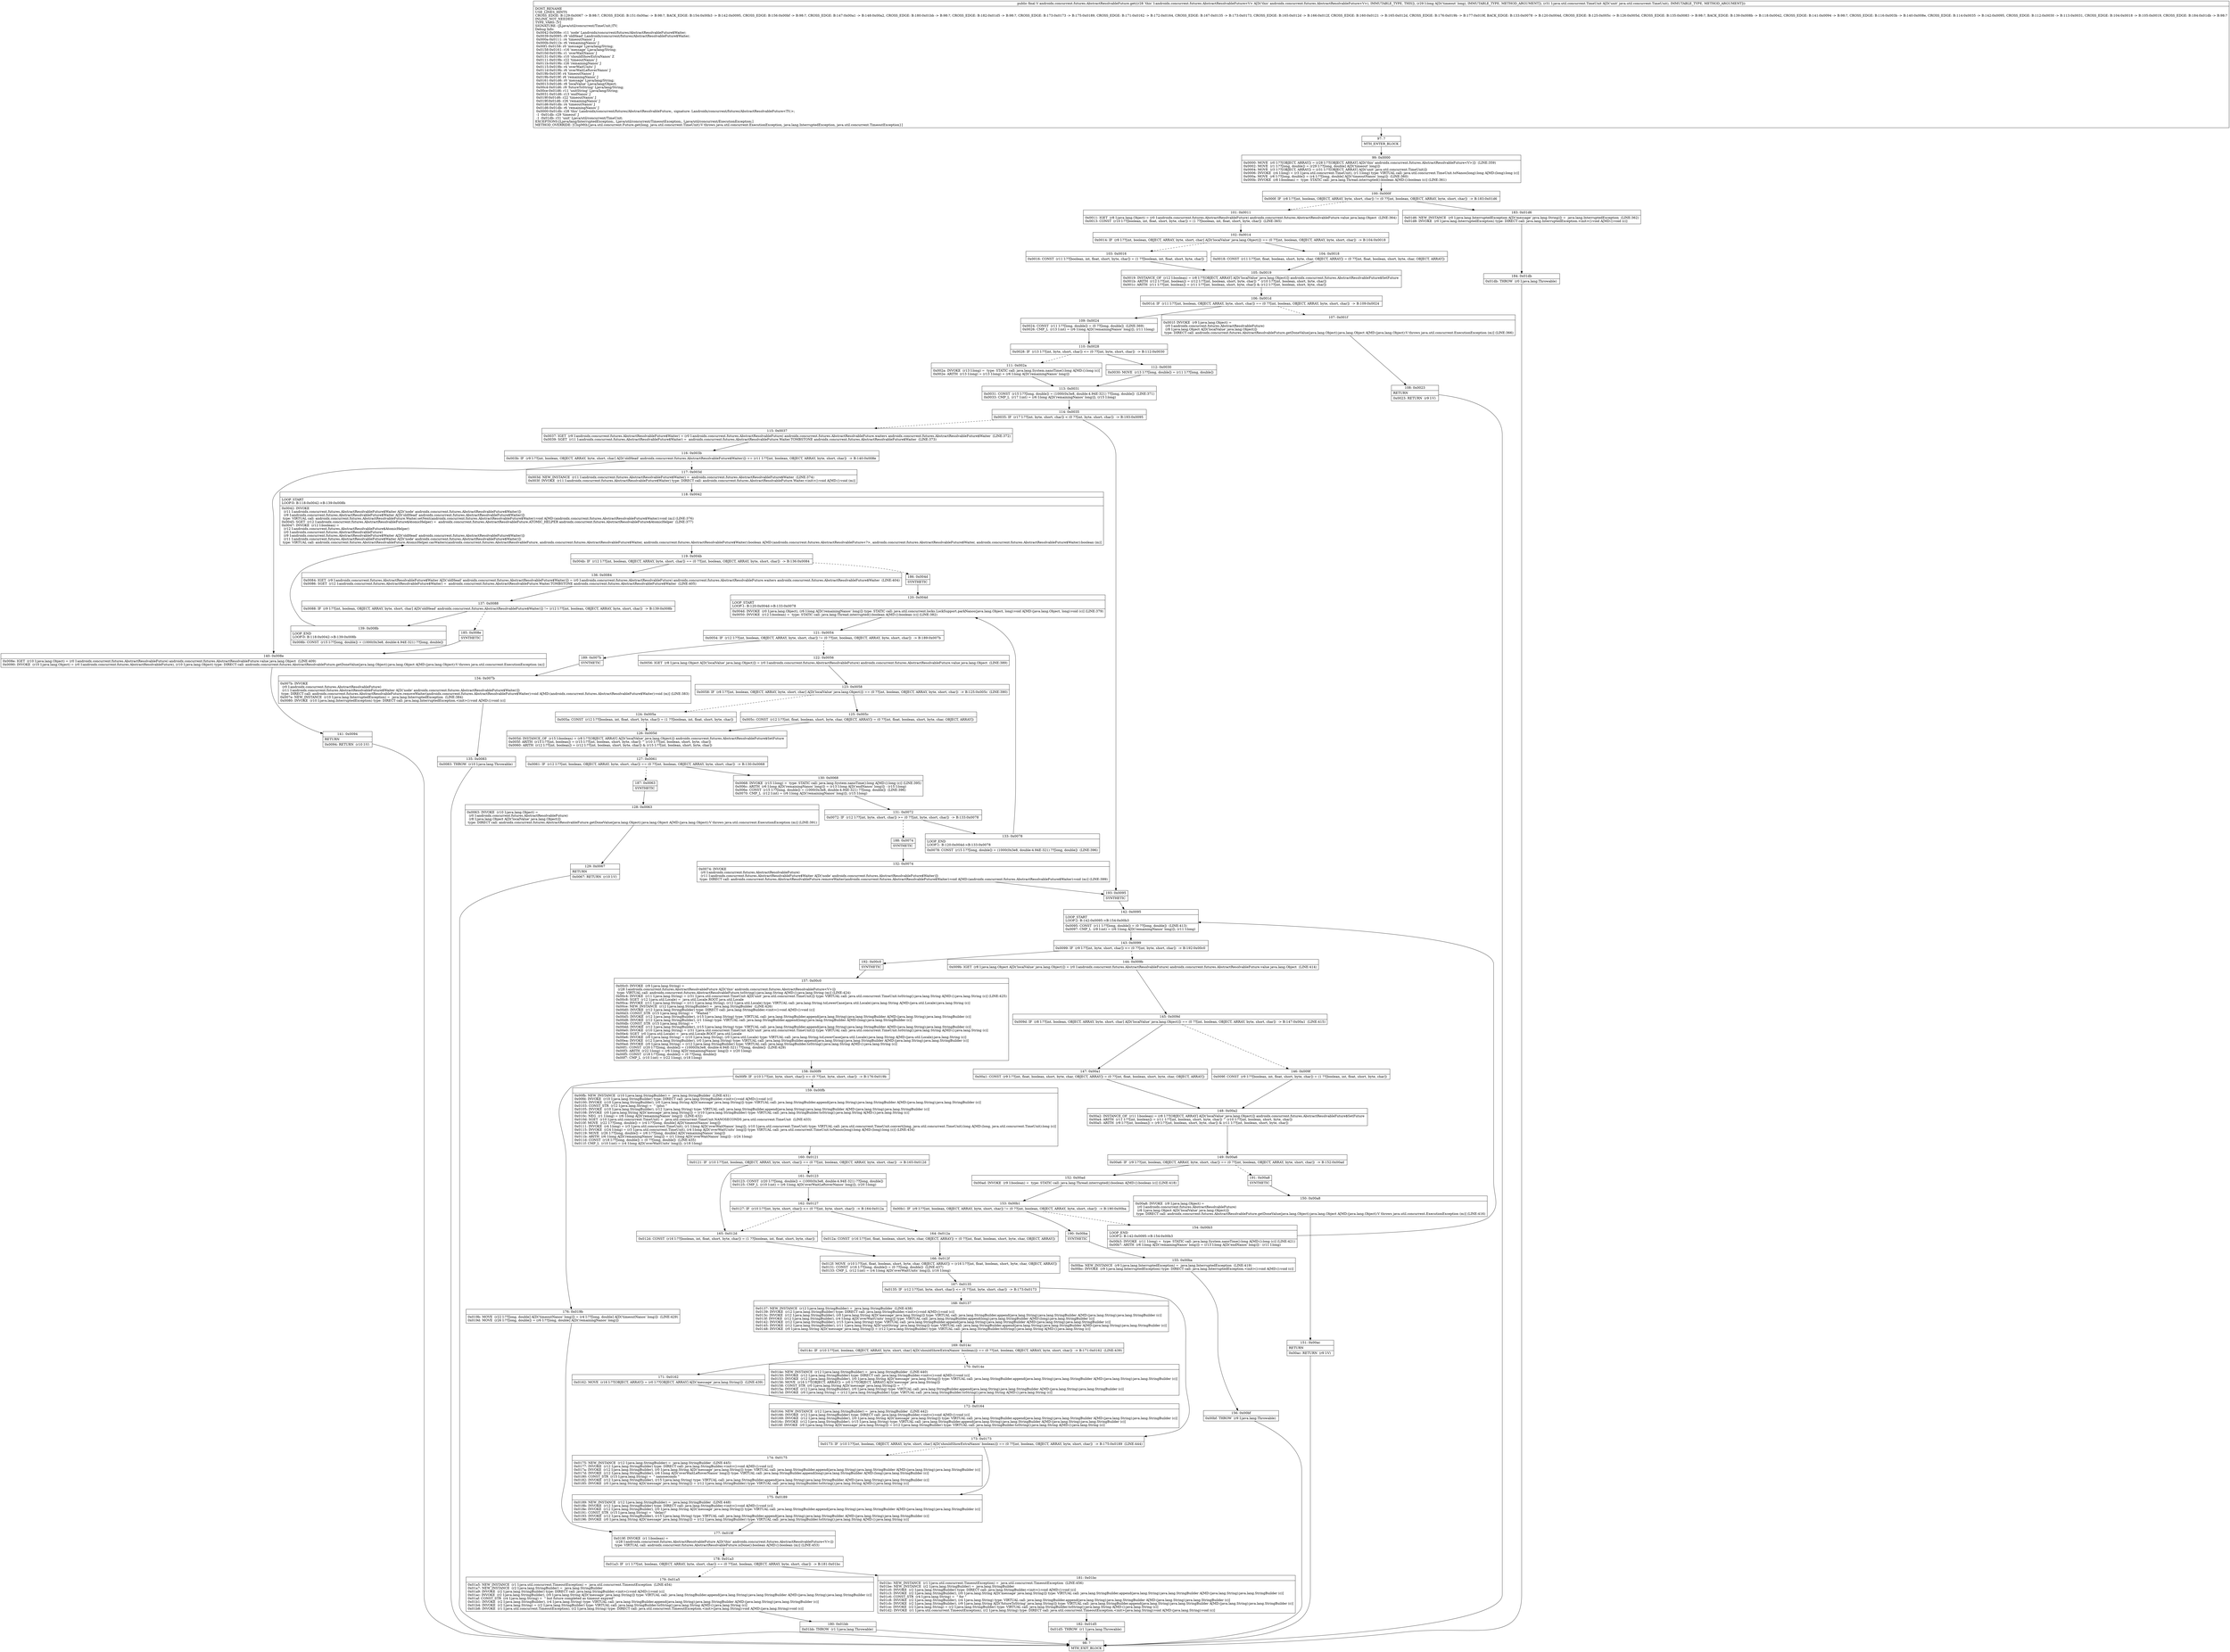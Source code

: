 digraph "CFG forandroidx.concurrent.futures.AbstractResolvableFuture.get(JLjava\/util\/concurrent\/TimeUnit;)Ljava\/lang\/Object;" {
Node_97 [shape=record,label="{97\:\ ?|MTH_ENTER_BLOCK\l}"];
Node_99 [shape=record,label="{99\:\ 0x0000|0x0000: MOVE  (r0 I:??[OBJECT, ARRAY]) = (r28 I:??[OBJECT, ARRAY] A[D('this' androidx.concurrent.futures.AbstractResolvableFuture\<V\>)])  (LINE:359)\l0x0002: MOVE  (r1 I:??[long, double]) = (r29 I:??[long, double] A[D('timeout' long)]) \l0x0004: MOVE  (r3 I:??[OBJECT, ARRAY]) = (r31 I:??[OBJECT, ARRAY] A[D('unit' java.util.concurrent.TimeUnit)]) \l0x0006: INVOKE  (r4 I:long) = (r3 I:java.util.concurrent.TimeUnit), (r1 I:long) type: VIRTUAL call: java.util.concurrent.TimeUnit.toNanos(long):long A[MD:(long):long (c)]\l0x000a: MOVE  (r6 I:??[long, double]) = (r4 I:??[long, double] A[D('timeoutNanos' long)])  (LINE:360)\l0x000b: INVOKE  (r8 I:boolean) =  type: STATIC call: java.lang.Thread.interrupted():boolean A[MD:():boolean (c)] (LINE:361)\l}"];
Node_100 [shape=record,label="{100\:\ 0x000f|0x000f: IF  (r8 I:??[int, boolean, OBJECT, ARRAY, byte, short, char]) != (0 ??[int, boolean, OBJECT, ARRAY, byte, short, char])  \-\> B:183:0x01d6 \l}"];
Node_101 [shape=record,label="{101\:\ 0x0011|0x0011: IGET  (r8 I:java.lang.Object) = (r0 I:androidx.concurrent.futures.AbstractResolvableFuture) androidx.concurrent.futures.AbstractResolvableFuture.value java.lang.Object  (LINE:364)\l0x0013: CONST  (r10 I:??[boolean, int, float, short, byte, char]) = (1 ??[boolean, int, float, short, byte, char])  (LINE:365)\l}"];
Node_102 [shape=record,label="{102\:\ 0x0014|0x0014: IF  (r8 I:??[int, boolean, OBJECT, ARRAY, byte, short, char] A[D('localValue' java.lang.Object)]) == (0 ??[int, boolean, OBJECT, ARRAY, byte, short, char])  \-\> B:104:0x0018 \l}"];
Node_103 [shape=record,label="{103\:\ 0x0016|0x0016: CONST  (r11 I:??[boolean, int, float, short, byte, char]) = (1 ??[boolean, int, float, short, byte, char]) \l}"];
Node_105 [shape=record,label="{105\:\ 0x0019|0x0019: INSTANCE_OF  (r12 I:boolean) = (r8 I:??[OBJECT, ARRAY] A[D('localValue' java.lang.Object)]) androidx.concurrent.futures.AbstractResolvableFuture$SetFuture \l0x001b: ARITH  (r12 I:??[int, boolean]) = (r12 I:??[int, boolean, short, byte, char]) ^ (r10 I:??[int, boolean, short, byte, char]) \l0x001c: ARITH  (r11 I:??[int, boolean]) = (r11 I:??[int, boolean, short, byte, char]) & (r12 I:??[int, boolean, short, byte, char]) \l}"];
Node_106 [shape=record,label="{106\:\ 0x001d|0x001d: IF  (r11 I:??[int, boolean, OBJECT, ARRAY, byte, short, char]) == (0 ??[int, boolean, OBJECT, ARRAY, byte, short, char])  \-\> B:109:0x0024 \l}"];
Node_107 [shape=record,label="{107\:\ 0x001f|0x001f: INVOKE  (r9 I:java.lang.Object) = \l  (r0 I:androidx.concurrent.futures.AbstractResolvableFuture)\l  (r8 I:java.lang.Object A[D('localValue' java.lang.Object)])\l type: DIRECT call: androidx.concurrent.futures.AbstractResolvableFuture.getDoneValue(java.lang.Object):java.lang.Object A[MD:(java.lang.Object):V throws java.util.concurrent.ExecutionException (m)] (LINE:366)\l}"];
Node_108 [shape=record,label="{108\:\ 0x0023|RETURN\l|0x0023: RETURN  (r9 I:V) \l}"];
Node_98 [shape=record,label="{98\:\ ?|MTH_EXIT_BLOCK\l}"];
Node_109 [shape=record,label="{109\:\ 0x0024|0x0024: CONST  (r11 I:??[long, double]) = (0 ??[long, double])  (LINE:369)\l0x0026: CMP_L  (r13 I:int) = (r6 I:long A[D('remainingNanos' long)]), (r11 I:long) \l}"];
Node_110 [shape=record,label="{110\:\ 0x0028|0x0028: IF  (r13 I:??[int, byte, short, char]) \<= (0 ??[int, byte, short, char])  \-\> B:112:0x0030 \l}"];
Node_111 [shape=record,label="{111\:\ 0x002a|0x002a: INVOKE  (r13 I:long) =  type: STATIC call: java.lang.System.nanoTime():long A[MD:():long (c)]\l0x002e: ARITH  (r13 I:long) = (r13 I:long) + (r6 I:long A[D('remainingNanos' long)]) \l}"];
Node_113 [shape=record,label="{113\:\ 0x0031|0x0031: CONST  (r15 I:??[long, double]) = (1000(0x3e8, double:4.94E\-321) ??[long, double])  (LINE:371)\l0x0033: CMP_L  (r17 I:int) = (r6 I:long A[D('remainingNanos' long)]), (r15 I:long) \l}"];
Node_114 [shape=record,label="{114\:\ 0x0035|0x0035: IF  (r17 I:??[int, byte, short, char]) \< (0 ??[int, byte, short, char])  \-\> B:193:0x0095 \l}"];
Node_115 [shape=record,label="{115\:\ 0x0037|0x0037: IGET  (r9 I:androidx.concurrent.futures.AbstractResolvableFuture$Waiter) = (r0 I:androidx.concurrent.futures.AbstractResolvableFuture) androidx.concurrent.futures.AbstractResolvableFuture.waiters androidx.concurrent.futures.AbstractResolvableFuture$Waiter  (LINE:372)\l0x0039: SGET  (r11 I:androidx.concurrent.futures.AbstractResolvableFuture$Waiter) =  androidx.concurrent.futures.AbstractResolvableFuture.Waiter.TOMBSTONE androidx.concurrent.futures.AbstractResolvableFuture$Waiter  (LINE:373)\l}"];
Node_116 [shape=record,label="{116\:\ 0x003b|0x003b: IF  (r9 I:??[int, boolean, OBJECT, ARRAY, byte, short, char] A[D('oldHead' androidx.concurrent.futures.AbstractResolvableFuture$Waiter)]) == (r11 I:??[int, boolean, OBJECT, ARRAY, byte, short, char])  \-\> B:140:0x008e \l}"];
Node_117 [shape=record,label="{117\:\ 0x003d|0x003d: NEW_INSTANCE  (r11 I:androidx.concurrent.futures.AbstractResolvableFuture$Waiter) =  androidx.concurrent.futures.AbstractResolvableFuture$Waiter  (LINE:374)\l0x003f: INVOKE  (r11 I:androidx.concurrent.futures.AbstractResolvableFuture$Waiter) type: DIRECT call: androidx.concurrent.futures.AbstractResolvableFuture.Waiter.\<init\>():void A[MD:():void (m)]\l}"];
Node_118 [shape=record,label="{118\:\ 0x0042|LOOP_START\lLOOP:0: B:118:0x0042\-\>B:139:0x008b\l|0x0042: INVOKE  \l  (r11 I:androidx.concurrent.futures.AbstractResolvableFuture$Waiter A[D('node' androidx.concurrent.futures.AbstractResolvableFuture$Waiter)])\l  (r9 I:androidx.concurrent.futures.AbstractResolvableFuture$Waiter A[D('oldHead' androidx.concurrent.futures.AbstractResolvableFuture$Waiter)])\l type: VIRTUAL call: androidx.concurrent.futures.AbstractResolvableFuture.Waiter.setNext(androidx.concurrent.futures.AbstractResolvableFuture$Waiter):void A[MD:(androidx.concurrent.futures.AbstractResolvableFuture$Waiter):void (m)] (LINE:376)\l0x0045: SGET  (r12 I:androidx.concurrent.futures.AbstractResolvableFuture$AtomicHelper) =  androidx.concurrent.futures.AbstractResolvableFuture.ATOMIC_HELPER androidx.concurrent.futures.AbstractResolvableFuture$AtomicHelper  (LINE:377)\l0x0047: INVOKE  (r12 I:boolean) = \l  (r12 I:androidx.concurrent.futures.AbstractResolvableFuture$AtomicHelper)\l  (r0 I:androidx.concurrent.futures.AbstractResolvableFuture)\l  (r9 I:androidx.concurrent.futures.AbstractResolvableFuture$Waiter A[D('oldHead' androidx.concurrent.futures.AbstractResolvableFuture$Waiter)])\l  (r11 I:androidx.concurrent.futures.AbstractResolvableFuture$Waiter A[D('node' androidx.concurrent.futures.AbstractResolvableFuture$Waiter)])\l type: VIRTUAL call: androidx.concurrent.futures.AbstractResolvableFuture.AtomicHelper.casWaiters(androidx.concurrent.futures.AbstractResolvableFuture, androidx.concurrent.futures.AbstractResolvableFuture$Waiter, androidx.concurrent.futures.AbstractResolvableFuture$Waiter):boolean A[MD:(androidx.concurrent.futures.AbstractResolvableFuture\<?\>, androidx.concurrent.futures.AbstractResolvableFuture$Waiter, androidx.concurrent.futures.AbstractResolvableFuture$Waiter):boolean (m)]\l}"];
Node_119 [shape=record,label="{119\:\ 0x004b|0x004b: IF  (r12 I:??[int, boolean, OBJECT, ARRAY, byte, short, char]) == (0 ??[int, boolean, OBJECT, ARRAY, byte, short, char])  \-\> B:136:0x0084 \l}"];
Node_136 [shape=record,label="{136\:\ 0x0084|0x0084: IGET  (r9 I:androidx.concurrent.futures.AbstractResolvableFuture$Waiter A[D('oldHead' androidx.concurrent.futures.AbstractResolvableFuture$Waiter)]) = (r0 I:androidx.concurrent.futures.AbstractResolvableFuture) androidx.concurrent.futures.AbstractResolvableFuture.waiters androidx.concurrent.futures.AbstractResolvableFuture$Waiter  (LINE:404)\l0x0086: SGET  (r12 I:androidx.concurrent.futures.AbstractResolvableFuture$Waiter) =  androidx.concurrent.futures.AbstractResolvableFuture.Waiter.TOMBSTONE androidx.concurrent.futures.AbstractResolvableFuture$Waiter  (LINE:405)\l}"];
Node_137 [shape=record,label="{137\:\ 0x0088|0x0088: IF  (r9 I:??[int, boolean, OBJECT, ARRAY, byte, short, char] A[D('oldHead' androidx.concurrent.futures.AbstractResolvableFuture$Waiter)]) != (r12 I:??[int, boolean, OBJECT, ARRAY, byte, short, char])  \-\> B:139:0x008b \l}"];
Node_139 [shape=record,label="{139\:\ 0x008b|LOOP_END\lLOOP:0: B:118:0x0042\-\>B:139:0x008b\l|0x008b: CONST  (r15 I:??[long, double]) = (1000(0x3e8, double:4.94E\-321) ??[long, double]) \l}"];
Node_185 [shape=record,label="{185\:\ 0x008e|SYNTHETIC\l}"];
Node_186 [shape=record,label="{186\:\ 0x004d|SYNTHETIC\l}"];
Node_120 [shape=record,label="{120\:\ 0x004d|LOOP_START\lLOOP:1: B:120:0x004d\-\>B:133:0x0078\l|0x004d: INVOKE  (r0 I:java.lang.Object), (r6 I:long A[D('remainingNanos' long)]) type: STATIC call: java.util.concurrent.locks.LockSupport.parkNanos(java.lang.Object, long):void A[MD:(java.lang.Object, long):void (c)] (LINE:379)\l0x0050: INVOKE  (r12 I:boolean) =  type: STATIC call: java.lang.Thread.interrupted():boolean A[MD:():boolean (c)] (LINE:382)\l}"];
Node_121 [shape=record,label="{121\:\ 0x0054|0x0054: IF  (r12 I:??[int, boolean, OBJECT, ARRAY, byte, short, char]) != (0 ??[int, boolean, OBJECT, ARRAY, byte, short, char])  \-\> B:189:0x007b \l}"];
Node_122 [shape=record,label="{122\:\ 0x0056|0x0056: IGET  (r8 I:java.lang.Object A[D('localValue' java.lang.Object)]) = (r0 I:androidx.concurrent.futures.AbstractResolvableFuture) androidx.concurrent.futures.AbstractResolvableFuture.value java.lang.Object  (LINE:389)\l}"];
Node_123 [shape=record,label="{123\:\ 0x0058|0x0058: IF  (r8 I:??[int, boolean, OBJECT, ARRAY, byte, short, char] A[D('localValue' java.lang.Object)]) == (0 ??[int, boolean, OBJECT, ARRAY, byte, short, char])  \-\> B:125:0x005c  (LINE:390)\l}"];
Node_124 [shape=record,label="{124\:\ 0x005a|0x005a: CONST  (r12 I:??[boolean, int, float, short, byte, char]) = (1 ??[boolean, int, float, short, byte, char]) \l}"];
Node_126 [shape=record,label="{126\:\ 0x005d|0x005d: INSTANCE_OF  (r15 I:boolean) = (r8 I:??[OBJECT, ARRAY] A[D('localValue' java.lang.Object)]) androidx.concurrent.futures.AbstractResolvableFuture$SetFuture \l0x005f: ARITH  (r15 I:??[int, boolean]) = (r15 I:??[int, boolean, short, byte, char]) ^ (r10 I:??[int, boolean, short, byte, char]) \l0x0060: ARITH  (r12 I:??[int, boolean]) = (r12 I:??[int, boolean, short, byte, char]) & (r15 I:??[int, boolean, short, byte, char]) \l}"];
Node_127 [shape=record,label="{127\:\ 0x0061|0x0061: IF  (r12 I:??[int, boolean, OBJECT, ARRAY, byte, short, char]) == (0 ??[int, boolean, OBJECT, ARRAY, byte, short, char])  \-\> B:130:0x0068 \l}"];
Node_130 [shape=record,label="{130\:\ 0x0068|0x0068: INVOKE  (r15 I:long) =  type: STATIC call: java.lang.System.nanoTime():long A[MD:():long (c)] (LINE:395)\l0x006c: ARITH  (r6 I:long A[D('remainingNanos' long)]) = (r13 I:long A[D('endNanos' long)]) \- (r15 I:long) \l0x006e: CONST  (r15 I:??[long, double]) = (1000(0x3e8, double:4.94E\-321) ??[long, double])  (LINE:396)\l0x0070: CMP_L  (r12 I:int) = (r6 I:long A[D('remainingNanos' long)]), (r15 I:long) \l}"];
Node_131 [shape=record,label="{131\:\ 0x0072|0x0072: IF  (r12 I:??[int, byte, short, char]) \>= (0 ??[int, byte, short, char])  \-\> B:133:0x0078 \l}"];
Node_133 [shape=record,label="{133\:\ 0x0078|LOOP_END\lLOOP:1: B:120:0x004d\-\>B:133:0x0078\l|0x0078: CONST  (r15 I:??[long, double]) = (1000(0x3e8, double:4.94E\-321) ??[long, double])  (LINE:396)\l}"];
Node_188 [shape=record,label="{188\:\ 0x0074|SYNTHETIC\l}"];
Node_132 [shape=record,label="{132\:\ 0x0074|0x0074: INVOKE  \l  (r0 I:androidx.concurrent.futures.AbstractResolvableFuture)\l  (r11 I:androidx.concurrent.futures.AbstractResolvableFuture$Waiter A[D('node' androidx.concurrent.futures.AbstractResolvableFuture$Waiter)])\l type: DIRECT call: androidx.concurrent.futures.AbstractResolvableFuture.removeWaiter(androidx.concurrent.futures.AbstractResolvableFuture$Waiter):void A[MD:(androidx.concurrent.futures.AbstractResolvableFuture$Waiter):void (m)] (LINE:399)\l}"];
Node_187 [shape=record,label="{187\:\ 0x0063|SYNTHETIC\l}"];
Node_128 [shape=record,label="{128\:\ 0x0063|0x0063: INVOKE  (r10 I:java.lang.Object) = \l  (r0 I:androidx.concurrent.futures.AbstractResolvableFuture)\l  (r8 I:java.lang.Object A[D('localValue' java.lang.Object)])\l type: DIRECT call: androidx.concurrent.futures.AbstractResolvableFuture.getDoneValue(java.lang.Object):java.lang.Object A[MD:(java.lang.Object):V throws java.util.concurrent.ExecutionException (m)] (LINE:391)\l}"];
Node_129 [shape=record,label="{129\:\ 0x0067|RETURN\l|0x0067: RETURN  (r10 I:V) \l}"];
Node_125 [shape=record,label="{125\:\ 0x005c|0x005c: CONST  (r12 I:??[int, float, boolean, short, byte, char, OBJECT, ARRAY]) = (0 ??[int, float, boolean, short, byte, char, OBJECT, ARRAY]) \l}"];
Node_189 [shape=record,label="{189\:\ 0x007b|SYNTHETIC\l}"];
Node_134 [shape=record,label="{134\:\ 0x007b|0x007b: INVOKE  \l  (r0 I:androidx.concurrent.futures.AbstractResolvableFuture)\l  (r11 I:androidx.concurrent.futures.AbstractResolvableFuture$Waiter A[D('node' androidx.concurrent.futures.AbstractResolvableFuture$Waiter)])\l type: DIRECT call: androidx.concurrent.futures.AbstractResolvableFuture.removeWaiter(androidx.concurrent.futures.AbstractResolvableFuture$Waiter):void A[MD:(androidx.concurrent.futures.AbstractResolvableFuture$Waiter):void (m)] (LINE:383)\l0x007e: NEW_INSTANCE  (r10 I:java.lang.InterruptedException) =  java.lang.InterruptedException  (LINE:384)\l0x0080: INVOKE  (r10 I:java.lang.InterruptedException) type: DIRECT call: java.lang.InterruptedException.\<init\>():void A[MD:():void (c)]\l}"];
Node_135 [shape=record,label="{135\:\ 0x0083|0x0083: THROW  (r10 I:java.lang.Throwable) \l}"];
Node_140 [shape=record,label="{140\:\ 0x008e|0x008e: IGET  (r10 I:java.lang.Object) = (r0 I:androidx.concurrent.futures.AbstractResolvableFuture) androidx.concurrent.futures.AbstractResolvableFuture.value java.lang.Object  (LINE:409)\l0x0090: INVOKE  (r10 I:java.lang.Object) = (r0 I:androidx.concurrent.futures.AbstractResolvableFuture), (r10 I:java.lang.Object) type: DIRECT call: androidx.concurrent.futures.AbstractResolvableFuture.getDoneValue(java.lang.Object):java.lang.Object A[MD:(java.lang.Object):V throws java.util.concurrent.ExecutionException (m)]\l}"];
Node_141 [shape=record,label="{141\:\ 0x0094|RETURN\l|0x0094: RETURN  (r10 I:V) \l}"];
Node_193 [shape=record,label="{193\:\ 0x0095|SYNTHETIC\l}"];
Node_142 [shape=record,label="{142\:\ 0x0095|LOOP_START\lLOOP:2: B:142:0x0095\-\>B:154:0x00b3\l|0x0095: CONST  (r11 I:??[long, double]) = (0 ??[long, double])  (LINE:413)\l0x0097: CMP_L  (r9 I:int) = (r6 I:long A[D('remainingNanos' long)]), (r11 I:long) \l}"];
Node_143 [shape=record,label="{143\:\ 0x0099|0x0099: IF  (r9 I:??[int, byte, short, char]) \<= (0 ??[int, byte, short, char])  \-\> B:192:0x00c0 \l}"];
Node_144 [shape=record,label="{144\:\ 0x009b|0x009b: IGET  (r8 I:java.lang.Object A[D('localValue' java.lang.Object)]) = (r0 I:androidx.concurrent.futures.AbstractResolvableFuture) androidx.concurrent.futures.AbstractResolvableFuture.value java.lang.Object  (LINE:414)\l}"];
Node_145 [shape=record,label="{145\:\ 0x009d|0x009d: IF  (r8 I:??[int, boolean, OBJECT, ARRAY, byte, short, char] A[D('localValue' java.lang.Object)]) == (0 ??[int, boolean, OBJECT, ARRAY, byte, short, char])  \-\> B:147:0x00a1  (LINE:415)\l}"];
Node_146 [shape=record,label="{146\:\ 0x009f|0x009f: CONST  (r9 I:??[boolean, int, float, short, byte, char]) = (1 ??[boolean, int, float, short, byte, char]) \l}"];
Node_148 [shape=record,label="{148\:\ 0x00a2|0x00a2: INSTANCE_OF  (r11 I:boolean) = (r8 I:??[OBJECT, ARRAY] A[D('localValue' java.lang.Object)]) androidx.concurrent.futures.AbstractResolvableFuture$SetFuture \l0x00a4: ARITH  (r11 I:??[int, boolean]) = (r11 I:??[int, boolean, short, byte, char]) ^ (r10 I:??[int, boolean, short, byte, char]) \l0x00a5: ARITH  (r9 I:??[int, boolean]) = (r9 I:??[int, boolean, short, byte, char]) & (r11 I:??[int, boolean, short, byte, char]) \l}"];
Node_149 [shape=record,label="{149\:\ 0x00a6|0x00a6: IF  (r9 I:??[int, boolean, OBJECT, ARRAY, byte, short, char]) == (0 ??[int, boolean, OBJECT, ARRAY, byte, short, char])  \-\> B:152:0x00ad \l}"];
Node_152 [shape=record,label="{152\:\ 0x00ad|0x00ad: INVOKE  (r9 I:boolean) =  type: STATIC call: java.lang.Thread.interrupted():boolean A[MD:():boolean (c)] (LINE:418)\l}"];
Node_153 [shape=record,label="{153\:\ 0x00b1|0x00b1: IF  (r9 I:??[int, boolean, OBJECT, ARRAY, byte, short, char]) != (0 ??[int, boolean, OBJECT, ARRAY, byte, short, char])  \-\> B:190:0x00ba \l}"];
Node_154 [shape=record,label="{154\:\ 0x00b3|LOOP_END\lLOOP:2: B:142:0x0095\-\>B:154:0x00b3\l|0x00b3: INVOKE  (r11 I:long) =  type: STATIC call: java.lang.System.nanoTime():long A[MD:():long (c)] (LINE:421)\l0x00b7: ARITH  (r6 I:long A[D('remainingNanos' long)]) = (r13 I:long A[D('endNanos' long)]) \- (r11 I:long) \l}"];
Node_190 [shape=record,label="{190\:\ 0x00ba|SYNTHETIC\l}"];
Node_155 [shape=record,label="{155\:\ 0x00ba|0x00ba: NEW_INSTANCE  (r9 I:java.lang.InterruptedException) =  java.lang.InterruptedException  (LINE:419)\l0x00bc: INVOKE  (r9 I:java.lang.InterruptedException) type: DIRECT call: java.lang.InterruptedException.\<init\>():void A[MD:():void (c)]\l}"];
Node_156 [shape=record,label="{156\:\ 0x00bf|0x00bf: THROW  (r9 I:java.lang.Throwable) \l}"];
Node_191 [shape=record,label="{191\:\ 0x00a8|SYNTHETIC\l}"];
Node_150 [shape=record,label="{150\:\ 0x00a8|0x00a8: INVOKE  (r9 I:java.lang.Object) = \l  (r0 I:androidx.concurrent.futures.AbstractResolvableFuture)\l  (r8 I:java.lang.Object A[D('localValue' java.lang.Object)])\l type: DIRECT call: androidx.concurrent.futures.AbstractResolvableFuture.getDoneValue(java.lang.Object):java.lang.Object A[MD:(java.lang.Object):V throws java.util.concurrent.ExecutionException (m)] (LINE:416)\l}"];
Node_151 [shape=record,label="{151\:\ 0x00ac|RETURN\l|0x00ac: RETURN  (r9 I:V) \l}"];
Node_147 [shape=record,label="{147\:\ 0x00a1|0x00a1: CONST  (r9 I:??[int, float, boolean, short, byte, char, OBJECT, ARRAY]) = (0 ??[int, float, boolean, short, byte, char, OBJECT, ARRAY]) \l}"];
Node_192 [shape=record,label="{192\:\ 0x00c0|SYNTHETIC\l}"];
Node_157 [shape=record,label="{157\:\ 0x00c0|0x00c0: INVOKE  (r9 I:java.lang.String) = \l  (r28 I:androidx.concurrent.futures.AbstractResolvableFuture A[D('this' androidx.concurrent.futures.AbstractResolvableFuture\<V\>)])\l type: VIRTUAL call: androidx.concurrent.futures.AbstractResolvableFuture.toString():java.lang.String A[MD:():java.lang.String (m)] (LINE:424)\l0x00c4: INVOKE  (r11 I:java.lang.String) = (r31 I:java.util.concurrent.TimeUnit A[D('unit' java.util.concurrent.TimeUnit)]) type: VIRTUAL call: java.util.concurrent.TimeUnit.toString():java.lang.String A[MD:():java.lang.String (c)] (LINE:425)\l0x00c8: SGET  (r12 I:java.util.Locale) =  java.util.Locale.ROOT java.util.Locale \l0x00ca: INVOKE  (r11 I:java.lang.String) = (r11 I:java.lang.String), (r12 I:java.util.Locale) type: VIRTUAL call: java.lang.String.toLowerCase(java.util.Locale):java.lang.String A[MD:(java.util.Locale):java.lang.String (c)]\l0x00ce: NEW_INSTANCE  (r12 I:java.lang.StringBuilder) =  java.lang.StringBuilder  (LINE:426)\l0x00d0: INVOKE  (r12 I:java.lang.StringBuilder) type: DIRECT call: java.lang.StringBuilder.\<init\>():void A[MD:():void (c)]\l0x00d3: CONST_STR  (r15 I:java.lang.String) =  \"Waited \" \l0x00d5: INVOKE  (r12 I:java.lang.StringBuilder), (r15 I:java.lang.String) type: VIRTUAL call: java.lang.StringBuilder.append(java.lang.String):java.lang.StringBuilder A[MD:(java.lang.String):java.lang.StringBuilder (c)]\l0x00d8: INVOKE  (r12 I:java.lang.StringBuilder), (r1 I:long) type: VIRTUAL call: java.lang.StringBuilder.append(long):java.lang.StringBuilder A[MD:(long):java.lang.StringBuilder (c)]\l0x00db: CONST_STR  (r15 I:java.lang.String) =  \" \" \l0x00dd: INVOKE  (r12 I:java.lang.StringBuilder), (r15 I:java.lang.String) type: VIRTUAL call: java.lang.StringBuilder.append(java.lang.String):java.lang.StringBuilder A[MD:(java.lang.String):java.lang.StringBuilder (c)]\l0x00e0: INVOKE  (r10 I:java.lang.String) = (r31 I:java.util.concurrent.TimeUnit A[D('unit' java.util.concurrent.TimeUnit)]) type: VIRTUAL call: java.util.concurrent.TimeUnit.toString():java.lang.String A[MD:():java.lang.String (c)]\l0x00e4: SGET  (r0 I:java.util.Locale) =  java.util.Locale.ROOT java.util.Locale \l0x00e6: INVOKE  (r0 I:java.lang.String) = (r10 I:java.lang.String), (r0 I:java.util.Locale) type: VIRTUAL call: java.lang.String.toLowerCase(java.util.Locale):java.lang.String A[MD:(java.util.Locale):java.lang.String (c)]\l0x00ea: INVOKE  (r12 I:java.lang.StringBuilder), (r0 I:java.lang.String) type: VIRTUAL call: java.lang.StringBuilder.append(java.lang.String):java.lang.StringBuilder A[MD:(java.lang.String):java.lang.StringBuilder (c)]\l0x00ed: INVOKE  (r0 I:java.lang.String) = (r12 I:java.lang.StringBuilder) type: VIRTUAL call: java.lang.StringBuilder.toString():java.lang.String A[MD:():java.lang.String (c)]\l0x00f1: CONST  (r20 I:??[long, double]) = (1000(0x3e8, double:4.94E\-321) ??[long, double])  (LINE:429)\l0x00f3: ARITH  (r22 I:long) = (r6 I:long A[D('remainingNanos' long)]) + (r20 I:long) \l0x00f5: CONST  (r18 I:??[long, double]) = (0 ??[long, double]) \l0x00f7: CMP_L  (r10 I:int) = (r22 I:long), (r18 I:long) \l}"];
Node_158 [shape=record,label="{158\:\ 0x00f9|0x00f9: IF  (r10 I:??[int, byte, short, char]) \>= (0 ??[int, byte, short, char])  \-\> B:176:0x019b \l}"];
Node_159 [shape=record,label="{159\:\ 0x00fb|0x00fb: NEW_INSTANCE  (r10 I:java.lang.StringBuilder) =  java.lang.StringBuilder  (LINE:431)\l0x00fd: INVOKE  (r10 I:java.lang.StringBuilder) type: DIRECT call: java.lang.StringBuilder.\<init\>():void A[MD:():void (c)]\l0x0100: INVOKE  (r10 I:java.lang.StringBuilder), (r0 I:java.lang.String A[D('message' java.lang.String)]) type: VIRTUAL call: java.lang.StringBuilder.append(java.lang.String):java.lang.StringBuilder A[MD:(java.lang.String):java.lang.StringBuilder (c)]\l0x0103: CONST_STR  (r12 I:java.lang.String) =  \" (plus \" \l0x0105: INVOKE  (r10 I:java.lang.StringBuilder), (r12 I:java.lang.String) type: VIRTUAL call: java.lang.StringBuilder.append(java.lang.String):java.lang.StringBuilder A[MD:(java.lang.String):java.lang.StringBuilder (c)]\l0x0108: INVOKE  (r0 I:java.lang.String A[D('message' java.lang.String)]) = (r10 I:java.lang.StringBuilder) type: VIRTUAL call: java.lang.StringBuilder.toString():java.lang.String A[MD:():java.lang.String (c)]\l0x010c: NEG  (r1 I:long) = (r6 I:long A[D('remainingNanos' long)])  (LINE:432)\l0x010d: SGET  (r10 I:java.util.concurrent.TimeUnit) =  java.util.concurrent.TimeUnit.NANOSECONDS java.util.concurrent.TimeUnit  (LINE:433)\l0x010f: MOVE  (r22 I:??[long, double]) = (r4 I:??[long, double] A[D('timeoutNanos' long)]) \l0x0111: INVOKE  (r4 I:long) = (r3 I:java.util.concurrent.TimeUnit), (r1 I:long A[D('overWaitNanos' long)]), (r10 I:java.util.concurrent.TimeUnit) type: VIRTUAL call: java.util.concurrent.TimeUnit.convert(long, java.util.concurrent.TimeUnit):long A[MD:(long, java.util.concurrent.TimeUnit):long (c)]\l0x0115: INVOKE  (r24 I:long) = (r3 I:java.util.concurrent.TimeUnit), (r4 I:long A[D('overWaitUnits' long)]) type: VIRTUAL call: java.util.concurrent.TimeUnit.toNanos(long):long A[MD:(long):long (c)] (LINE:434)\l0x0119: MOVE  (r26 I:??[long, double]) = (r6 I:??[long, double] A[D('remainingNanos' long)]) \l0x011b: ARITH  (r6 I:long A[D('remainingNanos' long)]) = (r1 I:long A[D('overWaitNanos' long)]) \- (r24 I:long) \l0x011d: CONST  (r18 I:??[long, double]) = (0 ??[long, double])  (LINE:435)\l0x011f: CMP_L  (r10 I:int) = (r4 I:long A[D('overWaitUnits' long)]), (r18 I:long) \l}"];
Node_160 [shape=record,label="{160\:\ 0x0121|0x0121: IF  (r10 I:??[int, boolean, OBJECT, ARRAY, byte, short, char]) == (0 ??[int, boolean, OBJECT, ARRAY, byte, short, char])  \-\> B:165:0x012d \l}"];
Node_161 [shape=record,label="{161\:\ 0x0123|0x0123: CONST  (r20 I:??[long, double]) = (1000(0x3e8, double:4.94E\-321) ??[long, double]) \l0x0125: CMP_L  (r10 I:int) = (r6 I:long A[D('overWaitLeftoverNanos' long)]), (r20 I:long) \l}"];
Node_162 [shape=record,label="{162\:\ 0x0127|0x0127: IF  (r10 I:??[int, byte, short, char]) \<= (0 ??[int, byte, short, char])  \-\> B:164:0x012a \l}"];
Node_164 [shape=record,label="{164\:\ 0x012a|0x012a: CONST  (r16 I:??[int, float, boolean, short, byte, char, OBJECT, ARRAY]) = (0 ??[int, float, boolean, short, byte, char, OBJECT, ARRAY]) \l}"];
Node_166 [shape=record,label="{166\:\ 0x012f|0x012f: MOVE  (r10 I:??[int, float, boolean, short, byte, char, OBJECT, ARRAY]) = (r16 I:??[int, float, boolean, short, byte, char, OBJECT, ARRAY]) \l0x0131: CONST  (r16 I:??[long, double]) = (0 ??[long, double])  (LINE:437)\l0x0133: CMP_L  (r12 I:int) = (r4 I:long A[D('overWaitUnits' long)]), (r16 I:long) \l}"];
Node_167 [shape=record,label="{167\:\ 0x0135|0x0135: IF  (r12 I:??[int, byte, short, char]) \<= (0 ??[int, byte, short, char])  \-\> B:173:0x0173 \l}"];
Node_168 [shape=record,label="{168\:\ 0x0137|0x0137: NEW_INSTANCE  (r12 I:java.lang.StringBuilder) =  java.lang.StringBuilder  (LINE:438)\l0x0139: INVOKE  (r12 I:java.lang.StringBuilder) type: DIRECT call: java.lang.StringBuilder.\<init\>():void A[MD:():void (c)]\l0x013c: INVOKE  (r12 I:java.lang.StringBuilder), (r0 I:java.lang.String A[D('message' java.lang.String)]) type: VIRTUAL call: java.lang.StringBuilder.append(java.lang.String):java.lang.StringBuilder A[MD:(java.lang.String):java.lang.StringBuilder (c)]\l0x013f: INVOKE  (r12 I:java.lang.StringBuilder), (r4 I:long A[D('overWaitUnits' long)]) type: VIRTUAL call: java.lang.StringBuilder.append(long):java.lang.StringBuilder A[MD:(long):java.lang.StringBuilder (c)]\l0x0142: INVOKE  (r12 I:java.lang.StringBuilder), (r15 I:java.lang.String) type: VIRTUAL call: java.lang.StringBuilder.append(java.lang.String):java.lang.StringBuilder A[MD:(java.lang.String):java.lang.StringBuilder (c)]\l0x0145: INVOKE  (r12 I:java.lang.StringBuilder), (r11 I:java.lang.String A[D('unitString' java.lang.String)]) type: VIRTUAL call: java.lang.StringBuilder.append(java.lang.String):java.lang.StringBuilder A[MD:(java.lang.String):java.lang.StringBuilder (c)]\l0x0148: INVOKE  (r0 I:java.lang.String A[D('message' java.lang.String)]) = (r12 I:java.lang.StringBuilder) type: VIRTUAL call: java.lang.StringBuilder.toString():java.lang.String A[MD:():java.lang.String (c)]\l}"];
Node_169 [shape=record,label="{169\:\ 0x014c|0x014c: IF  (r10 I:??[int, boolean, OBJECT, ARRAY, byte, short, char] A[D('shouldShowExtraNanos' boolean)]) == (0 ??[int, boolean, OBJECT, ARRAY, byte, short, char])  \-\> B:171:0x0162  (LINE:439)\l}"];
Node_170 [shape=record,label="{170\:\ 0x014e|0x014e: NEW_INSTANCE  (r12 I:java.lang.StringBuilder) =  java.lang.StringBuilder  (LINE:440)\l0x0150: INVOKE  (r12 I:java.lang.StringBuilder) type: DIRECT call: java.lang.StringBuilder.\<init\>():void A[MD:():void (c)]\l0x0153: INVOKE  (r12 I:java.lang.StringBuilder), (r0 I:java.lang.String A[D('message' java.lang.String)]) type: VIRTUAL call: java.lang.StringBuilder.append(java.lang.String):java.lang.StringBuilder A[MD:(java.lang.String):java.lang.StringBuilder (c)]\l0x0156: MOVE  (r16 I:??[OBJECT, ARRAY]) = (r0 I:??[OBJECT, ARRAY] A[D('message' java.lang.String)]) \l0x0158: CONST_STR  (r0 I:java.lang.String A[D('message' java.lang.String)]) =  \",\" \l0x015a: INVOKE  (r12 I:java.lang.StringBuilder), (r0 I:java.lang.String) type: VIRTUAL call: java.lang.StringBuilder.append(java.lang.String):java.lang.StringBuilder A[MD:(java.lang.String):java.lang.StringBuilder (c)]\l0x015d: INVOKE  (r0 I:java.lang.String) = (r12 I:java.lang.StringBuilder) type: VIRTUAL call: java.lang.StringBuilder.toString():java.lang.String A[MD:():java.lang.String (c)]\l}"];
Node_172 [shape=record,label="{172\:\ 0x0164|0x0164: NEW_INSTANCE  (r12 I:java.lang.StringBuilder) =  java.lang.StringBuilder  (LINE:442)\l0x0166: INVOKE  (r12 I:java.lang.StringBuilder) type: DIRECT call: java.lang.StringBuilder.\<init\>():void A[MD:():void (c)]\l0x0169: INVOKE  (r12 I:java.lang.StringBuilder), (r0 I:java.lang.String A[D('message' java.lang.String)]) type: VIRTUAL call: java.lang.StringBuilder.append(java.lang.String):java.lang.StringBuilder A[MD:(java.lang.String):java.lang.StringBuilder (c)]\l0x016c: INVOKE  (r12 I:java.lang.StringBuilder), (r15 I:java.lang.String) type: VIRTUAL call: java.lang.StringBuilder.append(java.lang.String):java.lang.StringBuilder A[MD:(java.lang.String):java.lang.StringBuilder (c)]\l0x016f: INVOKE  (r0 I:java.lang.String A[D('message' java.lang.String)]) = (r12 I:java.lang.StringBuilder) type: VIRTUAL call: java.lang.StringBuilder.toString():java.lang.String A[MD:():java.lang.String (c)]\l}"];
Node_171 [shape=record,label="{171\:\ 0x0162|0x0162: MOVE  (r16 I:??[OBJECT, ARRAY]) = (r0 I:??[OBJECT, ARRAY] A[D('message' java.lang.String)])  (LINE:439)\l}"];
Node_173 [shape=record,label="{173\:\ 0x0173|0x0173: IF  (r10 I:??[int, boolean, OBJECT, ARRAY, byte, short, char] A[D('shouldShowExtraNanos' boolean)]) == (0 ??[int, boolean, OBJECT, ARRAY, byte, short, char])  \-\> B:175:0x0189  (LINE:444)\l}"];
Node_174 [shape=record,label="{174\:\ 0x0175|0x0175: NEW_INSTANCE  (r12 I:java.lang.StringBuilder) =  java.lang.StringBuilder  (LINE:445)\l0x0177: INVOKE  (r12 I:java.lang.StringBuilder) type: DIRECT call: java.lang.StringBuilder.\<init\>():void A[MD:():void (c)]\l0x017a: INVOKE  (r12 I:java.lang.StringBuilder), (r0 I:java.lang.String A[D('message' java.lang.String)]) type: VIRTUAL call: java.lang.StringBuilder.append(java.lang.String):java.lang.StringBuilder A[MD:(java.lang.String):java.lang.StringBuilder (c)]\l0x017d: INVOKE  (r12 I:java.lang.StringBuilder), (r6 I:long A[D('overWaitLeftoverNanos' long)]) type: VIRTUAL call: java.lang.StringBuilder.append(long):java.lang.StringBuilder A[MD:(long):java.lang.StringBuilder (c)]\l0x0180: CONST_STR  (r15 I:java.lang.String) =  \" nanoseconds \" \l0x0182: INVOKE  (r12 I:java.lang.StringBuilder), (r15 I:java.lang.String) type: VIRTUAL call: java.lang.StringBuilder.append(java.lang.String):java.lang.StringBuilder A[MD:(java.lang.String):java.lang.StringBuilder (c)]\l0x0185: INVOKE  (r0 I:java.lang.String A[D('message' java.lang.String)]) = (r12 I:java.lang.StringBuilder) type: VIRTUAL call: java.lang.StringBuilder.toString():java.lang.String A[MD:():java.lang.String (c)]\l}"];
Node_175 [shape=record,label="{175\:\ 0x0189|0x0189: NEW_INSTANCE  (r12 I:java.lang.StringBuilder) =  java.lang.StringBuilder  (LINE:448)\l0x018b: INVOKE  (r12 I:java.lang.StringBuilder) type: DIRECT call: java.lang.StringBuilder.\<init\>():void A[MD:():void (c)]\l0x018e: INVOKE  (r12 I:java.lang.StringBuilder), (r0 I:java.lang.String A[D('message' java.lang.String)]) type: VIRTUAL call: java.lang.StringBuilder.append(java.lang.String):java.lang.StringBuilder A[MD:(java.lang.String):java.lang.StringBuilder (c)]\l0x0191: CONST_STR  (r15 I:java.lang.String) =  \"delay)\" \l0x0193: INVOKE  (r12 I:java.lang.StringBuilder), (r15 I:java.lang.String) type: VIRTUAL call: java.lang.StringBuilder.append(java.lang.String):java.lang.StringBuilder A[MD:(java.lang.String):java.lang.StringBuilder (c)]\l0x0196: INVOKE  (r0 I:java.lang.String A[D('message' java.lang.String)]) = (r12 I:java.lang.StringBuilder) type: VIRTUAL call: java.lang.StringBuilder.toString():java.lang.String A[MD:():java.lang.String (c)]\l}"];
Node_177 [shape=record,label="{177\:\ 0x019f|0x019f: INVOKE  (r1 I:boolean) = \l  (r28 I:androidx.concurrent.futures.AbstractResolvableFuture A[D('this' androidx.concurrent.futures.AbstractResolvableFuture\<V\>)])\l type: VIRTUAL call: androidx.concurrent.futures.AbstractResolvableFuture.isDone():boolean A[MD:():boolean (m)] (LINE:453)\l}"];
Node_178 [shape=record,label="{178\:\ 0x01a3|0x01a3: IF  (r1 I:??[int, boolean, OBJECT, ARRAY, byte, short, char]) == (0 ??[int, boolean, OBJECT, ARRAY, byte, short, char])  \-\> B:181:0x01bc \l}"];
Node_179 [shape=record,label="{179\:\ 0x01a5|0x01a5: NEW_INSTANCE  (r1 I:java.util.concurrent.TimeoutException) =  java.util.concurrent.TimeoutException  (LINE:454)\l0x01a7: NEW_INSTANCE  (r2 I:java.lang.StringBuilder) =  java.lang.StringBuilder \l0x01a9: INVOKE  (r2 I:java.lang.StringBuilder) type: DIRECT call: java.lang.StringBuilder.\<init\>():void A[MD:():void (c)]\l0x01ac: INVOKE  (r2 I:java.lang.StringBuilder), (r0 I:java.lang.String A[D('message' java.lang.String)]) type: VIRTUAL call: java.lang.StringBuilder.append(java.lang.String):java.lang.StringBuilder A[MD:(java.lang.String):java.lang.StringBuilder (c)]\l0x01af: CONST_STR  (r4 I:java.lang.String) =  \" but future completed as timeout expired\" \l0x01b1: INVOKE  (r2 I:java.lang.StringBuilder), (r4 I:java.lang.String) type: VIRTUAL call: java.lang.StringBuilder.append(java.lang.String):java.lang.StringBuilder A[MD:(java.lang.String):java.lang.StringBuilder (c)]\l0x01b4: INVOKE  (r2 I:java.lang.String) = (r2 I:java.lang.StringBuilder) type: VIRTUAL call: java.lang.StringBuilder.toString():java.lang.String A[MD:():java.lang.String (c)]\l0x01b8: INVOKE  (r1 I:java.util.concurrent.TimeoutException), (r2 I:java.lang.String) type: DIRECT call: java.util.concurrent.TimeoutException.\<init\>(java.lang.String):void A[MD:(java.lang.String):void (c)]\l}"];
Node_180 [shape=record,label="{180\:\ 0x01bb|0x01bb: THROW  (r1 I:java.lang.Throwable) \l}"];
Node_181 [shape=record,label="{181\:\ 0x01bc|0x01bc: NEW_INSTANCE  (r1 I:java.util.concurrent.TimeoutException) =  java.util.concurrent.TimeoutException  (LINE:456)\l0x01be: NEW_INSTANCE  (r2 I:java.lang.StringBuilder) =  java.lang.StringBuilder \l0x01c0: INVOKE  (r2 I:java.lang.StringBuilder) type: DIRECT call: java.lang.StringBuilder.\<init\>():void A[MD:():void (c)]\l0x01c3: INVOKE  (r2 I:java.lang.StringBuilder), (r0 I:java.lang.String A[D('message' java.lang.String)]) type: VIRTUAL call: java.lang.StringBuilder.append(java.lang.String):java.lang.StringBuilder A[MD:(java.lang.String):java.lang.StringBuilder (c)]\l0x01c6: CONST_STR  (r4 I:java.lang.String) =  \" for \" \l0x01c8: INVOKE  (r2 I:java.lang.StringBuilder), (r4 I:java.lang.String) type: VIRTUAL call: java.lang.StringBuilder.append(java.lang.String):java.lang.StringBuilder A[MD:(java.lang.String):java.lang.StringBuilder (c)]\l0x01cb: INVOKE  (r2 I:java.lang.StringBuilder), (r9 I:java.lang.String A[D('futureToString' java.lang.String)]) type: VIRTUAL call: java.lang.StringBuilder.append(java.lang.String):java.lang.StringBuilder A[MD:(java.lang.String):java.lang.StringBuilder (c)]\l0x01ce: INVOKE  (r2 I:java.lang.String) = (r2 I:java.lang.StringBuilder) type: VIRTUAL call: java.lang.StringBuilder.toString():java.lang.String A[MD:():java.lang.String (c)]\l0x01d2: INVOKE  (r1 I:java.util.concurrent.TimeoutException), (r2 I:java.lang.String) type: DIRECT call: java.util.concurrent.TimeoutException.\<init\>(java.lang.String):void A[MD:(java.lang.String):void (c)]\l}"];
Node_182 [shape=record,label="{182\:\ 0x01d5|0x01d5: THROW  (r1 I:java.lang.Throwable) \l}"];
Node_165 [shape=record,label="{165\:\ 0x012d|0x012d: CONST  (r16 I:??[boolean, int, float, short, byte, char]) = (1 ??[boolean, int, float, short, byte, char]) \l}"];
Node_176 [shape=record,label="{176\:\ 0x019b|0x019b: MOVE  (r22 I:??[long, double] A[D('timeoutNanos' long)]) = (r4 I:??[long, double] A[D('timeoutNanos' long)])  (LINE:429)\l0x019d: MOVE  (r26 I:??[long, double]) = (r6 I:??[long, double] A[D('remainingNanos' long)]) \l}"];
Node_112 [shape=record,label="{112\:\ 0x0030|0x0030: MOVE  (r13 I:??[long, double]) = (r11 I:??[long, double]) \l}"];
Node_104 [shape=record,label="{104\:\ 0x0018|0x0018: CONST  (r11 I:??[int, float, boolean, short, byte, char, OBJECT, ARRAY]) = (0 ??[int, float, boolean, short, byte, char, OBJECT, ARRAY]) \l}"];
Node_183 [shape=record,label="{183\:\ 0x01d6|0x01d6: NEW_INSTANCE  (r0 I:java.lang.InterruptedException A[D('message' java.lang.String)]) =  java.lang.InterruptedException  (LINE:362)\l0x01d8: INVOKE  (r0 I:java.lang.InterruptedException) type: DIRECT call: java.lang.InterruptedException.\<init\>():void A[MD:():void (c)]\l}"];
Node_184 [shape=record,label="{184\:\ 0x01db|0x01db: THROW  (r0 I:java.lang.Throwable) \l}"];
MethodNode[shape=record,label="{public final V androidx.concurrent.futures.AbstractResolvableFuture.get((r28 'this' I:androidx.concurrent.futures.AbstractResolvableFuture\<V\> A[D('this' androidx.concurrent.futures.AbstractResolvableFuture\<V\>), IMMUTABLE_TYPE, THIS]), (r29 I:long A[D('timeout' long), IMMUTABLE_TYPE, METHOD_ARGUMENT]), (r31 I:java.util.concurrent.TimeUnit A[D('unit' java.util.concurrent.TimeUnit), IMMUTABLE_TYPE, METHOD_ARGUMENT]))  | DONT_RENAME\lUSE_LINES_HINTS\lCROSS_EDGE: B:129:0x0067 \-\> B:98:?, CROSS_EDGE: B:151:0x00ac \-\> B:98:?, BACK_EDGE: B:154:0x00b3 \-\> B:142:0x0095, CROSS_EDGE: B:156:0x00bf \-\> B:98:?, CROSS_EDGE: B:147:0x00a1 \-\> B:148:0x00a2, CROSS_EDGE: B:180:0x01bb \-\> B:98:?, CROSS_EDGE: B:182:0x01d5 \-\> B:98:?, CROSS_EDGE: B:173:0x0173 \-\> B:175:0x0189, CROSS_EDGE: B:171:0x0162 \-\> B:172:0x0164, CROSS_EDGE: B:167:0x0135 \-\> B:173:0x0173, CROSS_EDGE: B:165:0x012d \-\> B:166:0x012f, CROSS_EDGE: B:160:0x0121 \-\> B:165:0x012d, CROSS_EDGE: B:176:0x019b \-\> B:177:0x019f, BACK_EDGE: B:133:0x0078 \-\> B:120:0x004d, CROSS_EDGE: B:125:0x005c \-\> B:126:0x005d, CROSS_EDGE: B:135:0x0083 \-\> B:98:?, BACK_EDGE: B:139:0x008b \-\> B:118:0x0042, CROSS_EDGE: B:141:0x0094 \-\> B:98:?, CROSS_EDGE: B:116:0x003b \-\> B:140:0x008e, CROSS_EDGE: B:114:0x0035 \-\> B:142:0x0095, CROSS_EDGE: B:112:0x0030 \-\> B:113:0x0031, CROSS_EDGE: B:104:0x0018 \-\> B:105:0x0019, CROSS_EDGE: B:184:0x01db \-\> B:98:?\lINLINE_NOT_NEEDED\lTYPE_VARS: [V]\lSIGNATURE: (JLjava\/util\/concurrent\/TimeUnit;)TV;\lDebug Info:\l  0x0042\-0x008e: r11 'node' Landroidx\/concurrent\/futures\/AbstractResolvableFuture$Waiter;\l  0x0039\-0x0095: r9 'oldHead' Landroidx\/concurrent\/futures\/AbstractResolvableFuture$Waiter;\l  0x000a\-0x0111: r4 'timeoutNanos' J\l  0x000b\-0x011b: r6 'remainingNanos' J\l  0x00f1\-0x0158: r0 'message' Ljava\/lang\/String;\l  0x0158\-0x0161: r16 'message' Ljava\/lang\/String;\l  0x010d\-0x019b: r1 'overWaitNanos' J\l  0x0131\-0x019b: r10 'shouldShowExtraNanos' Z\l  0x0111\-0x019b: r22 'timeoutNanos' J\l  0x011b\-0x019b: r26 'remainingNanos' J\l  0x0115\-0x019b: r4 'overWaitUnits' J\l  0x011d\-0x019b: r6 'overWaitLeftoverNanos' J\l  0x019b\-0x019f: r4 'timeoutNanos' J\l  0x019b\-0x019f: r6 'remainingNanos' J\l  0x0161\-0x01d6: r0 'message' Ljava\/lang\/String;\l  0x0013\-0x01d6: r8 'localValue' Ljava\/lang\/Object;\l  0x00c4\-0x01d6: r9 'futureToString' Ljava\/lang\/String;\l  0x00ce\-0x01d6: r11 'unitString' Ljava\/lang\/String;\l  0x0031\-0x01d6: r13 'endNanos' J\l  0x019f\-0x01d6: r22 'timeoutNanos' J\l  0x019f\-0x01d6: r26 'remainingNanos' J\l  0x01d6\-0x01db: r4 'timeoutNanos' J\l  0x01d6\-0x01db: r6 'remainingNanos' J\l  0x0000\-0x01db: r28 'this' Landroidx\/concurrent\/futures\/AbstractResolvableFuture;, signature: Landroidx\/concurrent\/futures\/AbstractResolvableFuture\<TV;\>;\l  \-1 \-0x01db: r29 'timeout' J\l  \-1 \-0x01db: r31 'unit' Ljava\/util\/concurrent\/TimeUnit;\lEXCEPTIONS:[Ljava\/lang\/InterruptedException;, Ljava\/util\/concurrent\/TimeoutException;, Ljava\/util\/concurrent\/ExecutionException;]\lMETHOD_OVERRIDE: [ClspMth\{java.util.concurrent.Future.get(long, java.util.concurrent.TimeUnit):V throws java.util.concurrent.ExecutionException, java.lang.InterruptedException, java.util.concurrent.TimeoutException\}]\l}"];
MethodNode -> Node_97;Node_97 -> Node_99;
Node_99 -> Node_100;
Node_100 -> Node_101[style=dashed];
Node_100 -> Node_183;
Node_101 -> Node_102;
Node_102 -> Node_103[style=dashed];
Node_102 -> Node_104;
Node_103 -> Node_105;
Node_105 -> Node_106;
Node_106 -> Node_107[style=dashed];
Node_106 -> Node_109;
Node_107 -> Node_108;
Node_108 -> Node_98;
Node_109 -> Node_110;
Node_110 -> Node_111[style=dashed];
Node_110 -> Node_112;
Node_111 -> Node_113;
Node_113 -> Node_114;
Node_114 -> Node_115[style=dashed];
Node_114 -> Node_193;
Node_115 -> Node_116;
Node_116 -> Node_117[style=dashed];
Node_116 -> Node_140;
Node_117 -> Node_118;
Node_118 -> Node_119;
Node_119 -> Node_136;
Node_119 -> Node_186[style=dashed];
Node_136 -> Node_137;
Node_137 -> Node_139;
Node_137 -> Node_185[style=dashed];
Node_139 -> Node_118;
Node_185 -> Node_140;
Node_186 -> Node_120;
Node_120 -> Node_121;
Node_121 -> Node_122[style=dashed];
Node_121 -> Node_189;
Node_122 -> Node_123;
Node_123 -> Node_124[style=dashed];
Node_123 -> Node_125;
Node_124 -> Node_126;
Node_126 -> Node_127;
Node_127 -> Node_130;
Node_127 -> Node_187[style=dashed];
Node_130 -> Node_131;
Node_131 -> Node_133;
Node_131 -> Node_188[style=dashed];
Node_133 -> Node_120;
Node_188 -> Node_132;
Node_132 -> Node_193;
Node_187 -> Node_128;
Node_128 -> Node_129;
Node_129 -> Node_98;
Node_125 -> Node_126;
Node_189 -> Node_134;
Node_134 -> Node_135;
Node_135 -> Node_98;
Node_140 -> Node_141;
Node_141 -> Node_98;
Node_193 -> Node_142;
Node_142 -> Node_143;
Node_143 -> Node_144[style=dashed];
Node_143 -> Node_192;
Node_144 -> Node_145;
Node_145 -> Node_146[style=dashed];
Node_145 -> Node_147;
Node_146 -> Node_148;
Node_148 -> Node_149;
Node_149 -> Node_152;
Node_149 -> Node_191[style=dashed];
Node_152 -> Node_153;
Node_153 -> Node_154[style=dashed];
Node_153 -> Node_190;
Node_154 -> Node_142;
Node_190 -> Node_155;
Node_155 -> Node_156;
Node_156 -> Node_98;
Node_191 -> Node_150;
Node_150 -> Node_151;
Node_151 -> Node_98;
Node_147 -> Node_148;
Node_192 -> Node_157;
Node_157 -> Node_158;
Node_158 -> Node_159[style=dashed];
Node_158 -> Node_176;
Node_159 -> Node_160;
Node_160 -> Node_161[style=dashed];
Node_160 -> Node_165;
Node_161 -> Node_162;
Node_162 -> Node_164;
Node_162 -> Node_165[style=dashed];
Node_164 -> Node_166;
Node_166 -> Node_167;
Node_167 -> Node_168[style=dashed];
Node_167 -> Node_173;
Node_168 -> Node_169;
Node_169 -> Node_170[style=dashed];
Node_169 -> Node_171;
Node_170 -> Node_172;
Node_172 -> Node_173;
Node_171 -> Node_172;
Node_173 -> Node_174[style=dashed];
Node_173 -> Node_175;
Node_174 -> Node_175;
Node_175 -> Node_177;
Node_177 -> Node_178;
Node_178 -> Node_179[style=dashed];
Node_178 -> Node_181;
Node_179 -> Node_180;
Node_180 -> Node_98;
Node_181 -> Node_182;
Node_182 -> Node_98;
Node_165 -> Node_166;
Node_176 -> Node_177;
Node_112 -> Node_113;
Node_104 -> Node_105;
Node_183 -> Node_184;
Node_184 -> Node_98;
}

